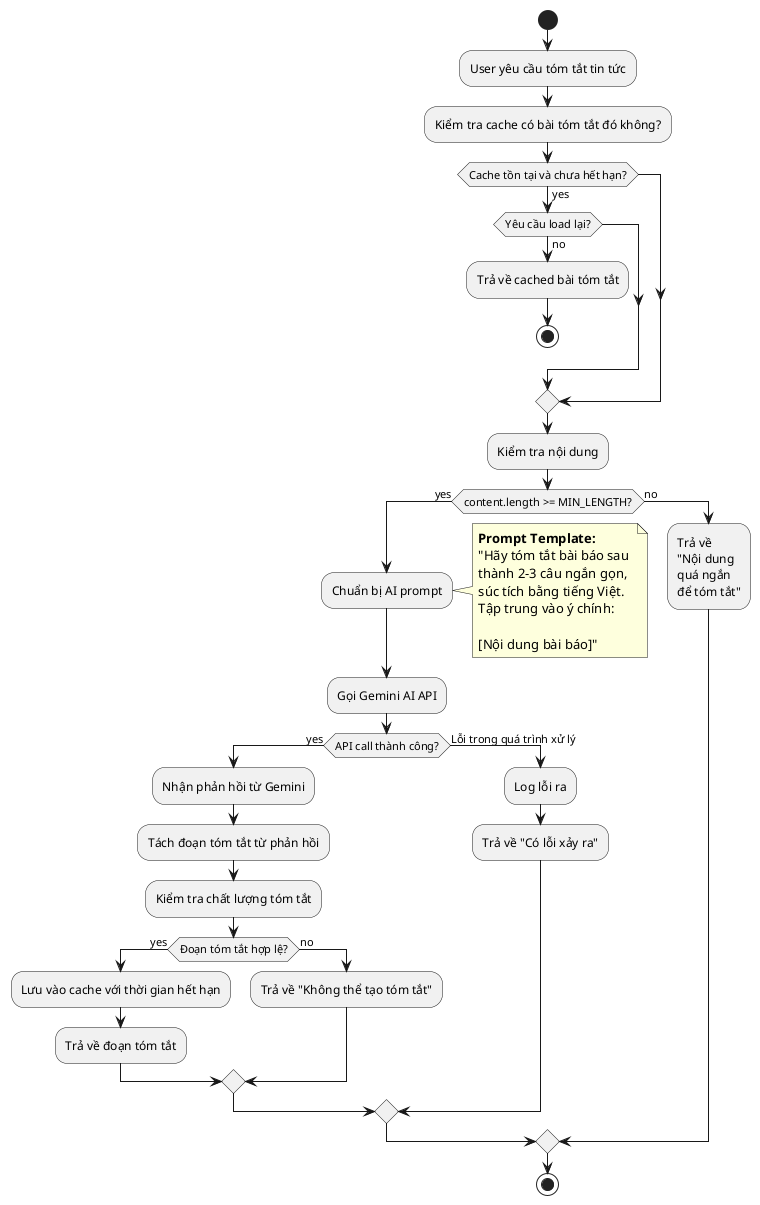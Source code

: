 @startuml AISummaryGenerationAlgorithm

start

:User yêu cầu tóm tắt tin tức;
' note right
' **INPUT:**
' - articleId: string
' - articleContent: string
' - forceRefresh: bool (default: false)

' **PSEUDOCODE:**
' ```
' FUNCTION generateAISummary(articleId, content, forceRefresh):
'     // Kiểm tra cache trước
'     IF NOT forceRefresh THEN
'         cachedSummary = getCachedSummary(articleId)
'         IF cachedSummary != null AND isNotExpired(cachedSummary) THEN
'             RETURN cachedSummary
'         END IF
'     END IF
    
'     // Validate content
'     IF content.length < MIN_CONTENT_LENGTH THEN
'         RETURN "Nội dung quá ngắn để tóm tắt"
'     END IF
    
'     // Prepare AI prompt
'     prompt = buildPrompt(content)
    
'     TRY:
'         response = callGeminiAPI(prompt)
'         summary = extractSummaryFromResponse(response)
        
'         // Cache the result
'         cacheResult = {
'             articleId: articleId,
'             summary: summary,
'             createdAt: now(),
'             expiresAt: now() + CACHE_DURATION,
'             model: "gemini-pro"
'         }
'         saveSummaryCache(cacheResult)
        
'         RETURN summary
        
'     CATCH APILimitExceedException:
'         RETURN "Đã hết lượt tóm tắt miễn phí hôm nay"
        
'     CATCH NetworkTimeoutException:
'         RETURN "Không thể kết nối AI, vui lòng thử lại"
        
'     CATCH Exception e:
'         logError(e)
'         RETURN "Có lỗi xảy ra khi tóm tắt"
' END FUNCTION
' ```
' end note

:Kiểm tra cache có bài tóm tắt đó không?;

if (Cache tồn tại và chưa hết hạn?) then (yes)
    if (Yêu cầu load lại?) then (no)
        :Trả về cached bài tóm tắt;
        stop
    endif
endif

:Kiểm tra nội dung;

if (content.length >= MIN_LENGTH?) then (yes)
    :Chuẩn bị AI prompt;
    note right
    **Prompt Template:**
    "Hãy tóm tắt bài báo sau 
    thành 2-3 câu ngắn gọn, 
    súc tích bằng tiếng Việt. 
    Tập trung vào ý chính:
    
    [Nội dung bài báo]"
    end note
    
    :Gọi Gemini AI API;
    
    if (API call thành công?) then (yes)
        :Nhận phản hồi từ Gemini;
        :Tách đoạn tóm tắt từ phản hồi;
        :Kiểm tra chất lượng tóm tắt;
        
        if (Đoạn tóm tắt hợp lệ?) then (yes)
            :Lưu vào cache với thời gian hết hạn;
            ' note right
            ' **Cấu trúc Cache:**
            ' - articleId: string
            ' - summary: string  
            ' - createdAt: DateTime
            ' - expiresAt: DateTime (24h)
            ' - model: "gemini-pro"
            ' end note
            
            :Trả về đoạn tóm tắt;
        else (no)
            :Trả về "Không thể tạo tóm tắt";
        endif
        
    else (Lỗi trong quá trình xử lý)
        :Log lỗi ra;
        :Trả về "Có lỗi xảy ra";
    endif
    
else (no)
    :Trả về\n"Nội dung\nquá ngắn\nđể tóm tắt";
endif

stop

@enduml

' Thuật toán tạo tóm tắt AI trong Safe News giúp người dùng nắm nhanh nội dung bài báo bằng trí tuệ nhân tạo Gemini Pro. Khi người dùng yêu cầu tóm tắt, hệ thống kiểm tra bộ nhớ đệm: nếu tóm tắt còn hạn (24 giờ), kết quả trả ngay để tiết kiệm thời gian. Nếu không, hệ thống kiểm tra nội dung bài báo đủ dài, tạo yêu cầu tóm tắt ngắn gọn 2-3 câu bằng Gemini AI, rồi lưu kết quả vào bộ nhớ đệm cùng thông tin như ID bài báo và thời gian hết hạn. Thuật toán xử lý lỗi thông minh (hết hạn mức API, mất kết nối, hoặc lỗi khác) và thông báo phù hợp. Tính năng này tăng tốc độ, tiết kiệm tài nguyên, đảm bảo tóm tắt chất lượng và trải nghiệm mượt mà.